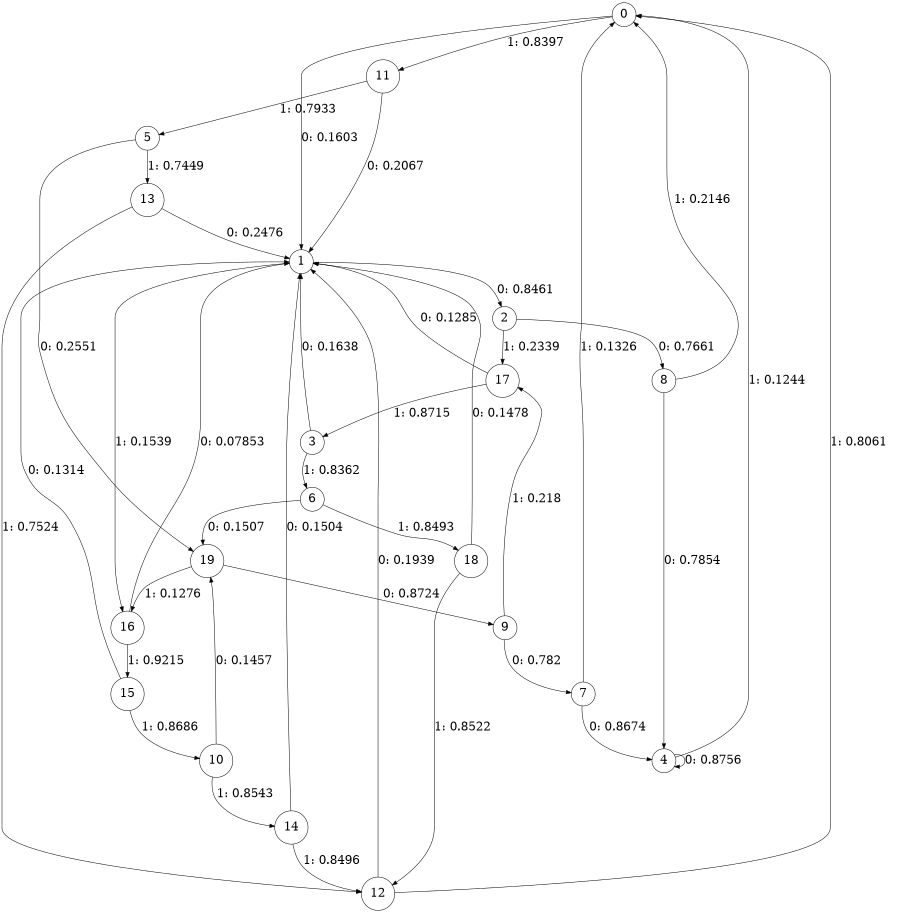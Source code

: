 digraph "ch2faceL7" {
size = "6,8.5";
ratio = "fill";
node [shape = circle];
node [fontsize = 24];
edge [fontsize = 24];
0 -> 1 [label = "0: 0.1603   "];
0 -> 11 [label = "1: 0.8397   "];
1 -> 2 [label = "0: 0.8461   "];
1 -> 16 [label = "1: 0.1539   "];
2 -> 8 [label = "0: 0.7661   "];
2 -> 17 [label = "1: 0.2339   "];
3 -> 1 [label = "0: 0.1638   "];
3 -> 6 [label = "1: 0.8362   "];
4 -> 4 [label = "0: 0.8756   "];
4 -> 0 [label = "1: 0.1244   "];
5 -> 19 [label = "0: 0.2551   "];
5 -> 13 [label = "1: 0.7449   "];
6 -> 19 [label = "0: 0.1507   "];
6 -> 18 [label = "1: 0.8493   "];
7 -> 4 [label = "0: 0.8674   "];
7 -> 0 [label = "1: 0.1326   "];
8 -> 4 [label = "0: 0.7854   "];
8 -> 0 [label = "1: 0.2146   "];
9 -> 7 [label = "0: 0.782    "];
9 -> 17 [label = "1: 0.218    "];
10 -> 19 [label = "0: 0.1457   "];
10 -> 14 [label = "1: 0.8543   "];
11 -> 1 [label = "0: 0.2067   "];
11 -> 5 [label = "1: 0.7933   "];
12 -> 1 [label = "0: 0.1939   "];
12 -> 0 [label = "1: 0.8061   "];
13 -> 1 [label = "0: 0.2476   "];
13 -> 12 [label = "1: 0.7524   "];
14 -> 1 [label = "0: 0.1504   "];
14 -> 12 [label = "1: 0.8496   "];
15 -> 1 [label = "0: 0.1314   "];
15 -> 10 [label = "1: 0.8686   "];
16 -> 1 [label = "0: 0.07853  "];
16 -> 15 [label = "1: 0.9215   "];
17 -> 1 [label = "0: 0.1285   "];
17 -> 3 [label = "1: 0.8715   "];
18 -> 1 [label = "0: 0.1478   "];
18 -> 12 [label = "1: 0.8522   "];
19 -> 9 [label = "0: 0.8724   "];
19 -> 16 [label = "1: 0.1276   "];
}